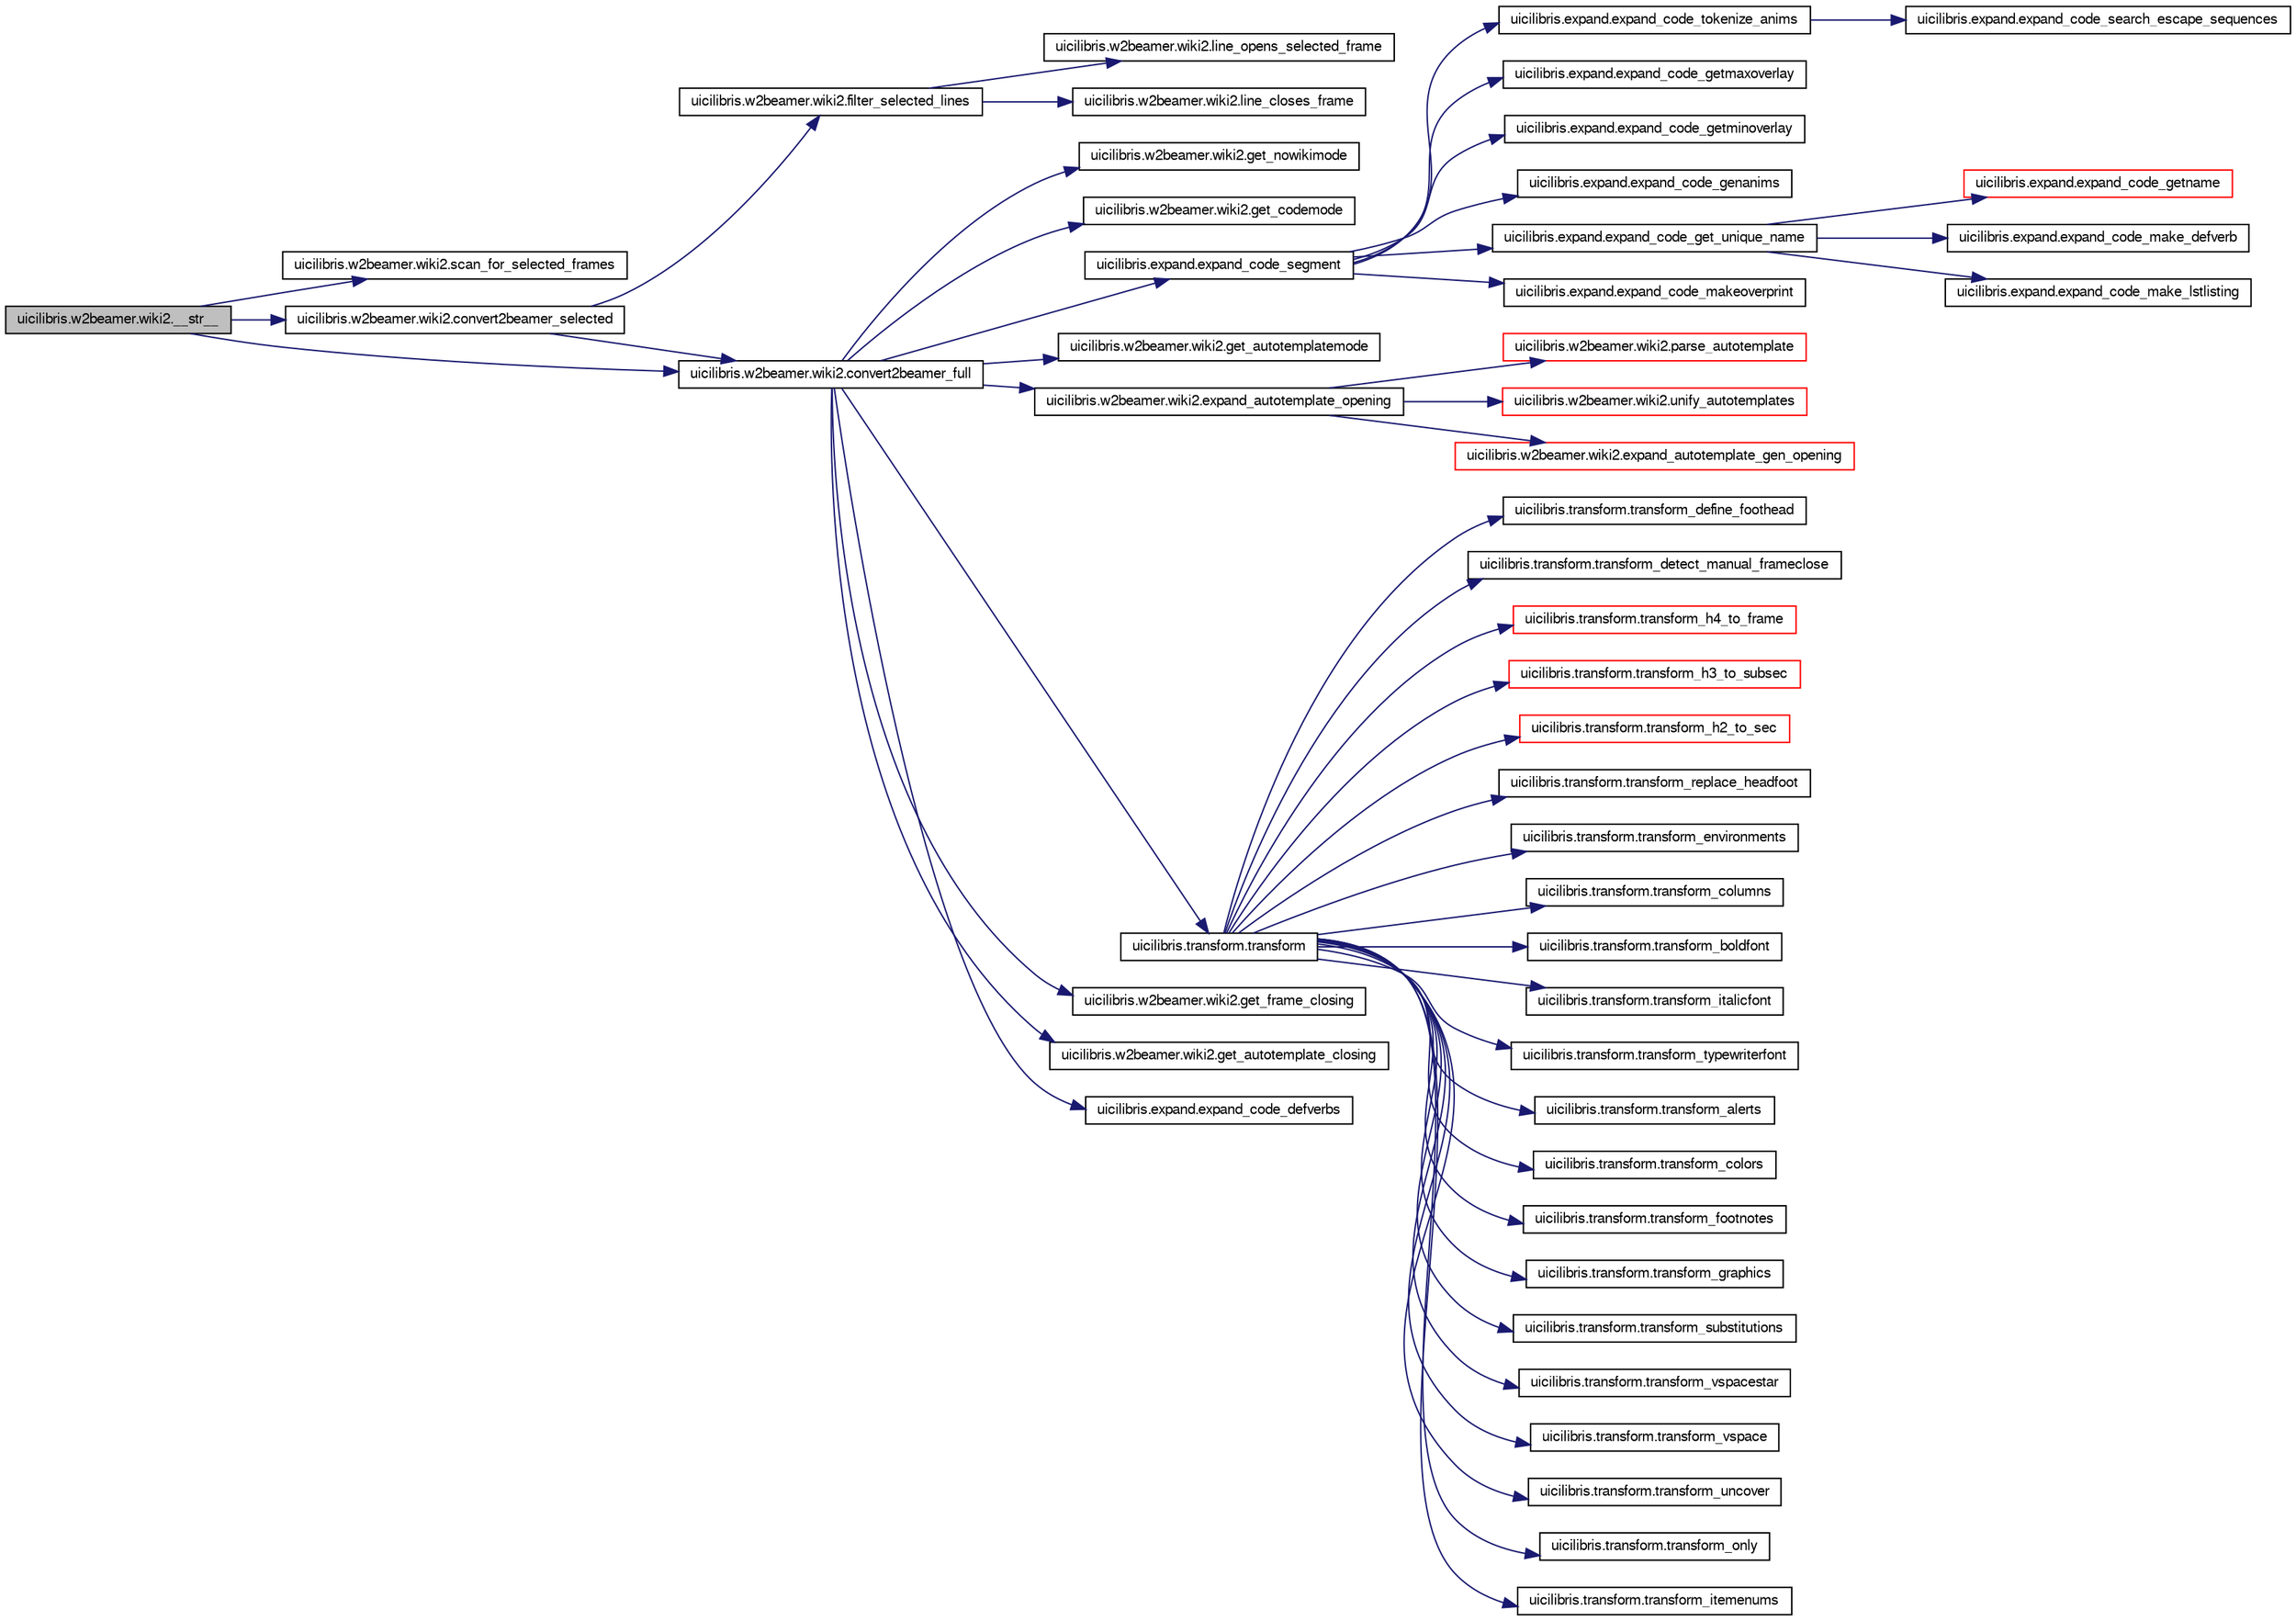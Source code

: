 digraph G
{
  edge [fontname="FreeSans",fontsize="10",labelfontname="FreeSans",labelfontsize="10"];
  node [fontname="FreeSans",fontsize="10",shape=record];
  rankdir="LR";
  Node1 [label="uicilibris.w2beamer.wiki2.__str__",height=0.2,width=0.4,color="black", fillcolor="grey75", style="filled" fontcolor="black"];
  Node1 -> Node2 [color="midnightblue",fontsize="10",style="solid",fontname="FreeSans"];
  Node2 [label="uicilibris.w2beamer.wiki2.scan_for_selected_frames",height=0.2,width=0.4,color="black", fillcolor="white", style="filled",URL="$classuicilibris_1_1w2beamer_1_1wiki2.html#a47e7bd249b927ebd52ba22bbcf16d6f9",tooltip="scans for frames that should be rendered exclusively,"];
  Node1 -> Node3 [color="midnightblue",fontsize="10",style="solid",fontname="FreeSans"];
  Node3 [label="uicilibris.w2beamer.wiki2.convert2beamer_selected",height=0.2,width=0.4,color="black", fillcolor="white", style="filled",URL="$classuicilibris_1_1w2beamer_1_1wiki2.html#a3324e41bbdda1afe28ce5f27689ccaa8",tooltip="converts only selected lines"];
  Node3 -> Node4 [color="midnightblue",fontsize="10",style="solid",fontname="FreeSans"];
  Node4 [label="uicilibris.w2beamer.wiki2.filter_selected_lines",height=0.2,width=0.4,color="black", fillcolor="white", style="filled",URL="$classuicilibris_1_1w2beamer_1_1wiki2.html#a809b414c1e85e5fc3728f6bec32d66f0"];
  Node4 -> Node5 [color="midnightblue",fontsize="10",style="solid",fontname="FreeSans"];
  Node5 [label="uicilibris.w2beamer.wiki2.line_opens_selected_frame",height=0.2,width=0.4,color="black", fillcolor="white", style="filled",URL="$classuicilibris_1_1w2beamer_1_1wiki2.html#abdb2ad16c119a59eb3d838479cd0db22"];
  Node4 -> Node6 [color="midnightblue",fontsize="10",style="solid",fontname="FreeSans"];
  Node6 [label="uicilibris.w2beamer.wiki2.line_closes_frame",height=0.2,width=0.4,color="black", fillcolor="white", style="filled",URL="$classuicilibris_1_1w2beamer_1_1wiki2.html#ae866f3fb49a8c3c476ae5c51bd3c282f"];
  Node3 -> Node7 [color="midnightblue",fontsize="10",style="solid",fontname="FreeSans"];
  Node7 [label="uicilibris.w2beamer.wiki2.convert2beamer_full",height=0.2,width=0.4,color="black", fillcolor="white", style="filled",URL="$classuicilibris_1_1w2beamer_1_1wiki2.html#a3335751f0851f20ac4105204029a9808",tooltip="convert to LaTeX beamer"];
  Node7 -> Node8 [color="midnightblue",fontsize="10",style="solid",fontname="FreeSans"];
  Node8 [label="uicilibris.w2beamer.wiki2.get_nowikimode",height=0.2,width=0.4,color="black", fillcolor="white", style="filled",URL="$classuicilibris_1_1w2beamer_1_1wiki2.html#af68e65aca522a38a04e2b554fb4cc98c",tooltip="detects the nowiki mode"];
  Node7 -> Node9 [color="midnightblue",fontsize="10",style="solid",fontname="FreeSans"];
  Node9 [label="uicilibris.w2beamer.wiki2.get_codemode",height=0.2,width=0.4,color="black", fillcolor="white", style="filled",URL="$classuicilibris_1_1w2beamer_1_1wiki2.html#aab79bbf3c6b27cba081295252a0f63fa",tooltip="detects the code mode"];
  Node7 -> Node10 [color="midnightblue",fontsize="10",style="solid",fontname="FreeSans"];
  Node10 [label="uicilibris.expand.expand_code_segment",height=0.2,width=0.4,color="black", fillcolor="white", style="filled",URL="$namespaceuicilibris_1_1expand.html#abdb3e9c31f6c9612fb62c0942669b1f3"];
  Node10 -> Node11 [color="midnightblue",fontsize="10",style="solid",fontname="FreeSans"];
  Node11 [label="uicilibris.expand.expand_code_tokenize_anims",height=0.2,width=0.4,color="black", fillcolor="white", style="filled",URL="$namespaceuicilibris_1_1expand.html#ad024d95772cf38f8738b402dee4db35a"];
  Node11 -> Node12 [color="midnightblue",fontsize="10",style="solid",fontname="FreeSans"];
  Node12 [label="uicilibris.expand.expand_code_search_escape_sequences",height=0.2,width=0.4,color="black", fillcolor="white", style="filled",URL="$namespaceuicilibris_1_1expand.html#a85777fc13697754d6dd7e3fcd9a7f144"];
  Node10 -> Node13 [color="midnightblue",fontsize="10",style="solid",fontname="FreeSans"];
  Node13 [label="uicilibris.expand.expand_code_getmaxoverlay",height=0.2,width=0.4,color="black", fillcolor="white", style="filled",URL="$namespaceuicilibris_1_1expand.html#ad3fe792166190040fd892778baa7b447"];
  Node10 -> Node14 [color="midnightblue",fontsize="10",style="solid",fontname="FreeSans"];
  Node14 [label="uicilibris.expand.expand_code_getminoverlay",height=0.2,width=0.4,color="black", fillcolor="white", style="filled",URL="$namespaceuicilibris_1_1expand.html#af9cefca18c66f5901e9063457d69f9b4"];
  Node10 -> Node15 [color="midnightblue",fontsize="10",style="solid",fontname="FreeSans"];
  Node15 [label="uicilibris.expand.expand_code_genanims",height=0.2,width=0.4,color="black", fillcolor="white", style="filled",URL="$namespaceuicilibris_1_1expand.html#a8e259c683afb687da2b775d152ff8e24"];
  Node10 -> Node16 [color="midnightblue",fontsize="10",style="solid",fontname="FreeSans"];
  Node16 [label="uicilibris.expand.expand_code_get_unique_name",height=0.2,width=0.4,color="black", fillcolor="white", style="filled",URL="$namespaceuicilibris_1_1expand.html#a3901a234ee16d466ca5d00b42d206032",tooltip="generate a collision free entry in the defverbs-map and names-list"];
  Node16 -> Node17 [color="midnightblue",fontsize="10",style="solid",fontname="FreeSans"];
  Node17 [label="uicilibris.expand.expand_code_getname",height=0.2,width=0.4,color="red", fillcolor="white", style="filled",URL="$namespaceuicilibris_1_1expand.html#a7d914ad966c87e16ce149c0c67744b36"];
  Node16 -> Node18 [color="midnightblue",fontsize="10",style="solid",fontname="FreeSans"];
  Node18 [label="uicilibris.expand.expand_code_make_defverb",height=0.2,width=0.4,color="black", fillcolor="white", style="filled",URL="$namespaceuicilibris_1_1expand.html#acd820eb2d190c4c0d186bb41d070e10e"];
  Node16 -> Node19 [color="midnightblue",fontsize="10",style="solid",fontname="FreeSans"];
  Node19 [label="uicilibris.expand.expand_code_make_lstlisting",height=0.2,width=0.4,color="black", fillcolor="white", style="filled",URL="$namespaceuicilibris_1_1expand.html#a7d52c80223faaefc49dae45d367082e6"];
  Node10 -> Node20 [color="midnightblue",fontsize="10",style="solid",fontname="FreeSans"];
  Node20 [label="uicilibris.expand.expand_code_makeoverprint",height=0.2,width=0.4,color="black", fillcolor="white", style="filled",URL="$namespaceuicilibris_1_1expand.html#a6875f45969d04e6e263e04e1b50a615c"];
  Node7 -> Node21 [color="midnightblue",fontsize="10",style="solid",fontname="FreeSans"];
  Node21 [label="uicilibris.w2beamer.wiki2.get_autotemplatemode",height=0.2,width=0.4,color="black", fillcolor="white", style="filled",URL="$classuicilibris_1_1w2beamer_1_1wiki2.html#aeeae8754f221fcdaa0031a3ebd29f4ca",tooltip="detects the auto template mode"];
  Node7 -> Node22 [color="midnightblue",fontsize="10",style="solid",fontname="FreeSans"];
  Node22 [label="uicilibris.w2beamer.wiki2.expand_autotemplate_opening",height=0.2,width=0.4,color="black", fillcolor="white", style="filled",URL="$classuicilibris_1_1w2beamer_1_1wiki2.html#acbab4fd2162a8e7a204e00f235893b50",tooltip="expands the output code to insert an automated template"];
  Node22 -> Node23 [color="midnightblue",fontsize="10",style="solid",fontname="FreeSans"];
  Node23 [label="uicilibris.w2beamer.wiki2.parse_autotemplate",height=0.2,width=0.4,color="red", fillcolor="white", style="filled",URL="$classuicilibris_1_1w2beamer_1_1wiki2.html#abc1901a575f216a1427281132078cd7f"];
  Node22 -> Node24 [color="midnightblue",fontsize="10",style="solid",fontname="FreeSans"];
  Node24 [label="uicilibris.w2beamer.wiki2.unify_autotemplates",height=0.2,width=0.4,color="red", fillcolor="white", style="filled",URL="$classuicilibris_1_1w2beamer_1_1wiki2.html#a1e0b672398214778819169565f21df83"];
  Node22 -> Node25 [color="midnightblue",fontsize="10",style="solid",fontname="FreeSans"];
  Node25 [label="uicilibris.w2beamer.wiki2.expand_autotemplate_gen_opening",height=0.2,width=0.4,color="red", fillcolor="white", style="filled",URL="$classuicilibris_1_1w2beamer_1_1wiki2.html#a31de2fe8c2ec727221fc0db6f7d1c612"];
  Node7 -> Node26 [color="midnightblue",fontsize="10",style="solid",fontname="FreeSans"];
  Node26 [label="uicilibris.transform.transform",height=0.2,width=0.4,color="black", fillcolor="white", style="filled",URL="$namespaceuicilibris_1_1transform.html#aa5adf0b376da8267267888f82780fe8f",tooltip="convert/transform one line in context of state for w2beamer (wiki to beamer)"];
  Node26 -> Node27 [color="midnightblue",fontsize="10",style="solid",fontname="FreeSans"];
  Node27 [label="uicilibris.transform.transform_define_foothead",height=0.2,width=0.4,color="black", fillcolor="white", style="filled",URL="$namespaceuicilibris_1_1transform.html#aa8b7f3f1ff9b3d23518c343b99a77b64",tooltip="header and footer definitions"];
  Node26 -> Node28 [color="midnightblue",fontsize="10",style="solid",fontname="FreeSans"];
  Node28 [label="uicilibris.transform.transform_detect_manual_frameclose",height=0.2,width=0.4,color="black", fillcolor="white", style="filled",URL="$namespaceuicilibris_1_1transform.html#ae7114bbf6b1f5fe97b0d4e6b8037fd83",tooltip="detect manual closing of frames"];
  Node26 -> Node29 [color="midnightblue",fontsize="10",style="solid",fontname="FreeSans"];
  Node29 [label="uicilibris.transform.transform_h4_to_frame",height=0.2,width=0.4,color="red", fillcolor="white", style="filled",URL="$namespaceuicilibris_1_1transform.html#af3b3a54f8bb65069951c6b693f107ffe",tooltip="headings (3) to frames"];
  Node26 -> Node30 [color="midnightblue",fontsize="10",style="solid",fontname="FreeSans"];
  Node30 [label="uicilibris.transform.transform_h3_to_subsec",height=0.2,width=0.4,color="red", fillcolor="white", style="filled",URL="$namespaceuicilibris_1_1transform.html#af5f99adea6602bc8a737693e9bbb42db",tooltip="headings (2) to subsections"];
  Node26 -> Node31 [color="midnightblue",fontsize="10",style="solid",fontname="FreeSans"];
  Node31 [label="uicilibris.transform.transform_h2_to_sec",height=0.2,width=0.4,color="red", fillcolor="white", style="filled",URL="$namespaceuicilibris_1_1transform.html#acc6bfd3da7f1657fc0bbd55685a112b0",tooltip="headings (1) to sections"];
  Node26 -> Node32 [color="midnightblue",fontsize="10",style="solid",fontname="FreeSans"];
  Node32 [label="uicilibris.transform.transform_replace_headfoot",height=0.2,width=0.4,color="black", fillcolor="white", style="filled",URL="$namespaceuicilibris_1_1transform.html#af94a2eb2a5f807cbd5ee814fdd318d50"];
  Node26 -> Node33 [color="midnightblue",fontsize="10",style="solid",fontname="FreeSans"];
  Node33 [label="uicilibris.transform.transform_environments",height=0.2,width=0.4,color="black", fillcolor="white", style="filled",URL="$namespaceuicilibris_1_1transform.html#a27e91c2f8fb8ba1f34dce7f6111a3b4c",tooltip="latex environments, the users takes full responsibility for closing ALL opened environments exampe: &lt;..."];
  Node26 -> Node34 [color="midnightblue",fontsize="10",style="solid",fontname="FreeSans"];
  Node34 [label="uicilibris.transform.transform_columns",height=0.2,width=0.4,color="black", fillcolor="white", style="filled",URL="$namespaceuicilibris_1_1transform.html#a4e36567d6f7659c10d179fec4092398a",tooltip="columns"];
  Node26 -> Node35 [color="midnightblue",fontsize="10",style="solid",fontname="FreeSans"];
  Node35 [label="uicilibris.transform.transform_boldfont",height=0.2,width=0.4,color="black", fillcolor="white", style="filled",URL="$namespaceuicilibris_1_1transform.html#ad3c2902376497c6e1504dfcb830eac9a",tooltip="bold font"];
  Node26 -> Node36 [color="midnightblue",fontsize="10",style="solid",fontname="FreeSans"];
  Node36 [label="uicilibris.transform.transform_italicfont",height=0.2,width=0.4,color="black", fillcolor="white", style="filled",URL="$namespaceuicilibris_1_1transform.html#a40ff5313cc423d40d9d412d7dcbecf75",tooltip="italic font"];
  Node26 -> Node37 [color="midnightblue",fontsize="10",style="solid",fontname="FreeSans"];
  Node37 [label="uicilibris.transform.transform_typewriterfont",height=0.2,width=0.4,color="black", fillcolor="white", style="filled",URL="$namespaceuicilibris_1_1transform.html#a6d96b97868833f6e38d5f9daf31e8f33",tooltip="typewriter font"];
  Node26 -> Node38 [color="midnightblue",fontsize="10",style="solid",fontname="FreeSans"];
  Node38 [label="uicilibris.transform.transform_alerts",height=0.2,width=0.4,color="black", fillcolor="white", style="filled",URL="$namespaceuicilibris_1_1transform.html#a2fc9a6c122cbc1b999a471477a64fb62",tooltip="alerts"];
  Node26 -> Node39 [color="midnightblue",fontsize="10",style="solid",fontname="FreeSans"];
  Node39 [label="uicilibris.transform.transform_colors",height=0.2,width=0.4,color="black", fillcolor="white", style="filled",URL="$namespaceuicilibris_1_1transform.html#a00c2a9e039c34057f476d761315acfa6",tooltip="colors"];
  Node26 -> Node40 [color="midnightblue",fontsize="10",style="solid",fontname="FreeSans"];
  Node40 [label="uicilibris.transform.transform_footnotes",height=0.2,width=0.4,color="black", fillcolor="white", style="filled",URL="$namespaceuicilibris_1_1transform.html#ac45e3973b902e7c02e246047e18ae905",tooltip="footnotes"];
  Node26 -> Node41 [color="midnightblue",fontsize="10",style="solid",fontname="FreeSans"];
  Node41 [label="uicilibris.transform.transform_graphics",height=0.2,width=0.4,color="black", fillcolor="white", style="filled",URL="$namespaceuicilibris_1_1transform.html#ab8faf91922cc5d59a8514e6acce5075c",tooltip="figures/images"];
  Node26 -> Node42 [color="midnightblue",fontsize="10",style="solid",fontname="FreeSans"];
  Node42 [label="uicilibris.transform.transform_substitutions",height=0.2,width=0.4,color="black", fillcolor="white", style="filled",URL="$namespaceuicilibris_1_1transform.html#a5fb61a8d93475412b207f587a48e80ce",tooltip="substitutions"];
  Node26 -> Node43 [color="midnightblue",fontsize="10",style="solid",fontname="FreeSans"];
  Node43 [label="uicilibris.transform.transform_vspacestar",height=0.2,width=0.4,color="black", fillcolor="white", style="filled",URL="$namespaceuicilibris_1_1transform.html#af4f92cee8930d07dfc60315e76f03731",tooltip="vspace*"];
  Node26 -> Node44 [color="midnightblue",fontsize="10",style="solid",fontname="FreeSans"];
  Node44 [label="uicilibris.transform.transform_vspace",height=0.2,width=0.4,color="black", fillcolor="white", style="filled",URL="$namespaceuicilibris_1_1transform.html#a8adcacf533db438a70c9651e3a2e7ec4",tooltip="vspace"];
  Node26 -> Node45 [color="midnightblue",fontsize="10",style="solid",fontname="FreeSans"];
  Node45 [label="uicilibris.transform.transform_uncover",height=0.2,width=0.4,color="black", fillcolor="white", style="filled",URL="$namespaceuicilibris_1_1transform.html#a52daa3a244158c52fd57576e9a69ef41",tooltip="uncover"];
  Node26 -> Node46 [color="midnightblue",fontsize="10",style="solid",fontname="FreeSans"];
  Node46 [label="uicilibris.transform.transform_only",height=0.2,width=0.4,color="black", fillcolor="white", style="filled",URL="$namespaceuicilibris_1_1transform.html#a8620efb1962df1bb0db835c4acd4d8ae",tooltip="only"];
  Node26 -> Node47 [color="midnightblue",fontsize="10",style="solid",fontname="FreeSans"];
  Node47 [label="uicilibris.transform.transform_itemenums",height=0.2,width=0.4,color="black", fillcolor="white", style="filled",URL="$namespaceuicilibris_1_1transform.html#a5e4e43440e494b5328b11bbd2e0ae90e",tooltip="handle itemizations/enumerations"];
  Node7 -> Node48 [color="midnightblue",fontsize="10",style="solid",fontname="FreeSans"];
  Node48 [label="uicilibris.w2beamer.wiki2.get_frame_closing",height=0.2,width=0.4,color="black", fillcolor="white", style="filled",URL="$classuicilibris_1_1w2beamer_1_1wiki2.html#ab1f64fca38fa5812febde88049e4f9c7"];
  Node7 -> Node49 [color="midnightblue",fontsize="10",style="solid",fontname="FreeSans"];
  Node49 [label="uicilibris.w2beamer.wiki2.get_autotemplate_closing",height=0.2,width=0.4,color="black", fillcolor="white", style="filled",URL="$classuicilibris_1_1w2beamer_1_1wiki2.html#a592c26c487db6799f617db81b0466005"];
  Node7 -> Node50 [color="midnightblue",fontsize="10",style="solid",fontname="FreeSans"];
  Node50 [label="uicilibris.expand.expand_code_defverbs",height=0.2,width=0.4,color="black", fillcolor="white", style="filled",URL="$namespaceuicilibris_1_1expand.html#acfb355ad092498b21afc04582c4302ec"];
  Node1 -> Node7 [color="midnightblue",fontsize="10",style="solid",fontname="FreeSans"];
}
